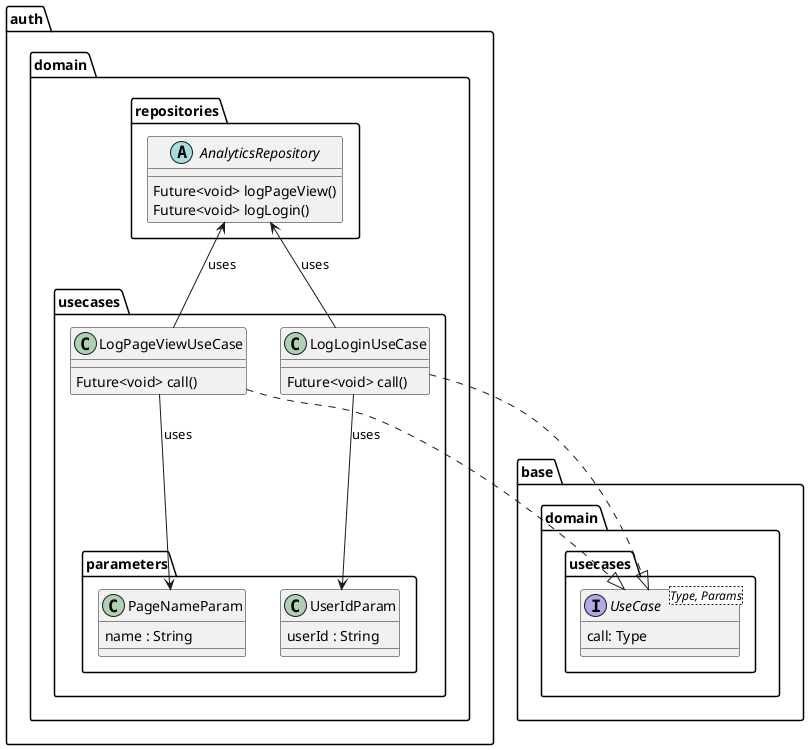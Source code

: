 @startuml
package base.domain.usecases {
    interface UseCase<Type, Params> {
        call: Type
    }
}

package auth.domain {
    package repositories {
        abstract class AnalyticsRepository {
            Future<void> logPageView()
            Future<void> logLogin()
        }
    }
    package usecases {
        package parameters {
            class UserIdParam {
                userId : String
            }

            class PageNameParam {
                name : String
            }
        }

        class LogPageViewUseCase {
            Future<void> call()
        }

        class LogLoginUseCase {
            Future<void> call()
        }
    }
}

LogPageViewUseCase ..|> UseCase
LogLoginUseCase ..|> UseCase
LogLoginUseCase --> UserIdParam : uses
LogPageViewUseCase --> PageNameParam : uses
LogPageViewUseCase -up-> AnalyticsRepository : uses
LogLoginUseCase -up-> AnalyticsRepository : uses
@enduml
